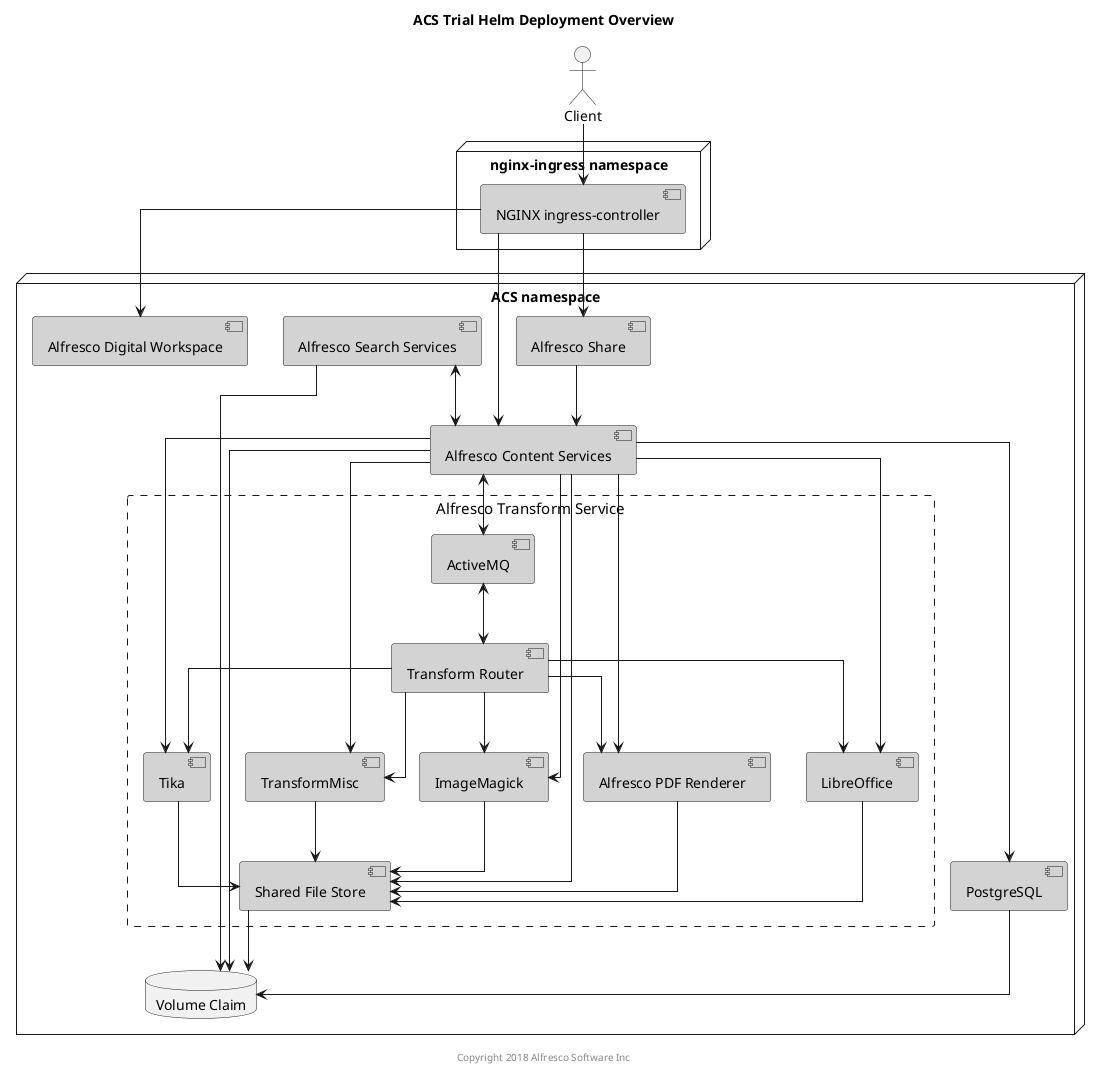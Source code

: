 @startuml

Title: ACS Trial Helm Deployment Overview

skinparam componentStyle uml2
skinparam linetype ortho
skinparam rectangle {
    BorderStyle dashed
    FontSize 15
    FontStyle none
}

actor Client

node "nginx-ingress namespace" {
    component "NGINX ingress-controller" as nginx #lightgrey
}

node "ACS namespace" {
    component "Alfresco Digital Workspace" as adw #lightgrey
    component "Alfresco Content Services" as acs #lightgrey
    component "Alfresco Search Services" as ass #lightgrey
    component "PostgreSQL" as psql #lightgrey
    component "Alfresco Share" as share #lightgrey
    database "Volume Claim" as vc
    rectangle "Alfresco Transform Service" {
        component "Transform Router" as tr #lightgrey
        component "Shared File Store" as sfs #lightgrey
        component "ActiveMQ" as amq #lightgrey
        component "Alfresco PDF Renderer" as pdfr #lightgrey
        component "LibreOffice" as libr #lightgrey
        component "ImageMagick" as img #lightgrey
        component "Tika" as tika #lightgrey
        component "TransformMisc" as misc #lightgrey
    }
}

Client --> nginx

nginx --> acs
nginx --> share
nginx --> adw

acs --> vc
ass --> vc
psql --> vc
sfs --> vc

ass <--> acs
acs --> psql
acs --> pdfr
acs --> libr
acs --> img
acs --> tika
acs --> misc
acs --> sfs
acs <--> amq
tr --> pdfr
tr --> libr
tr --> img
tr --> tika
tr --> misc
tr <-up-> amq
pdfr --> sfs
libr --> sfs
img --> sfs
tika --> sfs
misc --> sfs
share --> acs

center footer Copyright 2018 Alfresco Software Inc

@enduml
